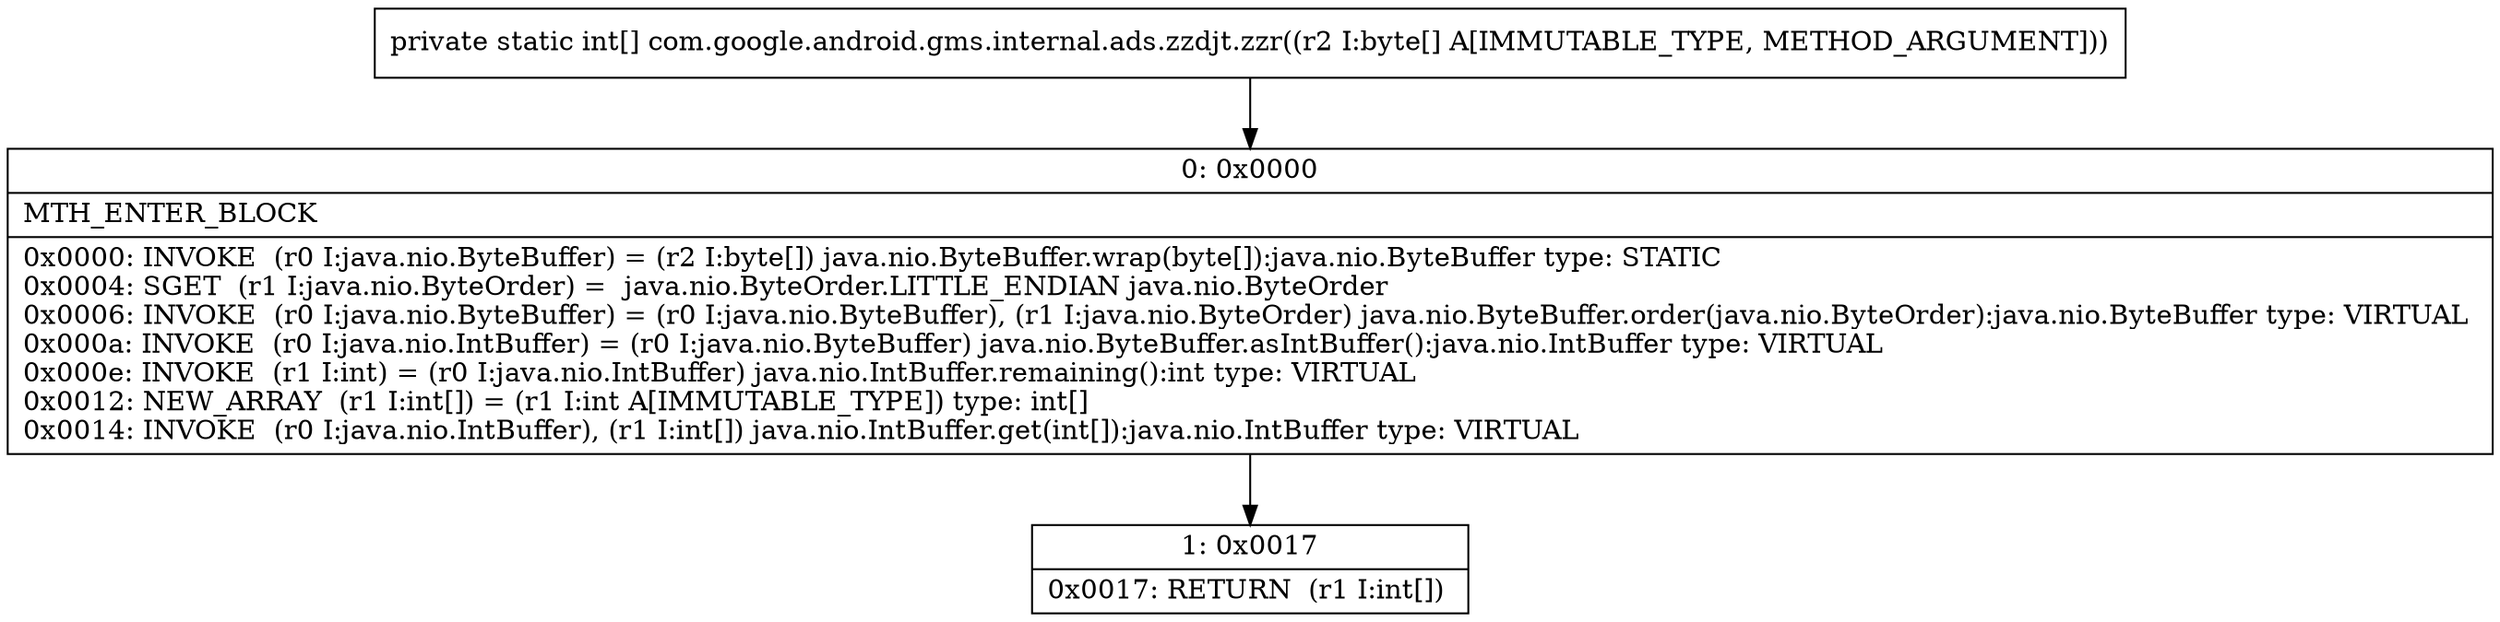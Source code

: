 digraph "CFG forcom.google.android.gms.internal.ads.zzdjt.zzr([B)[I" {
Node_0 [shape=record,label="{0\:\ 0x0000|MTH_ENTER_BLOCK\l|0x0000: INVOKE  (r0 I:java.nio.ByteBuffer) = (r2 I:byte[]) java.nio.ByteBuffer.wrap(byte[]):java.nio.ByteBuffer type: STATIC \l0x0004: SGET  (r1 I:java.nio.ByteOrder) =  java.nio.ByteOrder.LITTLE_ENDIAN java.nio.ByteOrder \l0x0006: INVOKE  (r0 I:java.nio.ByteBuffer) = (r0 I:java.nio.ByteBuffer), (r1 I:java.nio.ByteOrder) java.nio.ByteBuffer.order(java.nio.ByteOrder):java.nio.ByteBuffer type: VIRTUAL \l0x000a: INVOKE  (r0 I:java.nio.IntBuffer) = (r0 I:java.nio.ByteBuffer) java.nio.ByteBuffer.asIntBuffer():java.nio.IntBuffer type: VIRTUAL \l0x000e: INVOKE  (r1 I:int) = (r0 I:java.nio.IntBuffer) java.nio.IntBuffer.remaining():int type: VIRTUAL \l0x0012: NEW_ARRAY  (r1 I:int[]) = (r1 I:int A[IMMUTABLE_TYPE]) type: int[] \l0x0014: INVOKE  (r0 I:java.nio.IntBuffer), (r1 I:int[]) java.nio.IntBuffer.get(int[]):java.nio.IntBuffer type: VIRTUAL \l}"];
Node_1 [shape=record,label="{1\:\ 0x0017|0x0017: RETURN  (r1 I:int[]) \l}"];
MethodNode[shape=record,label="{private static int[] com.google.android.gms.internal.ads.zzdjt.zzr((r2 I:byte[] A[IMMUTABLE_TYPE, METHOD_ARGUMENT])) }"];
MethodNode -> Node_0;
Node_0 -> Node_1;
}


